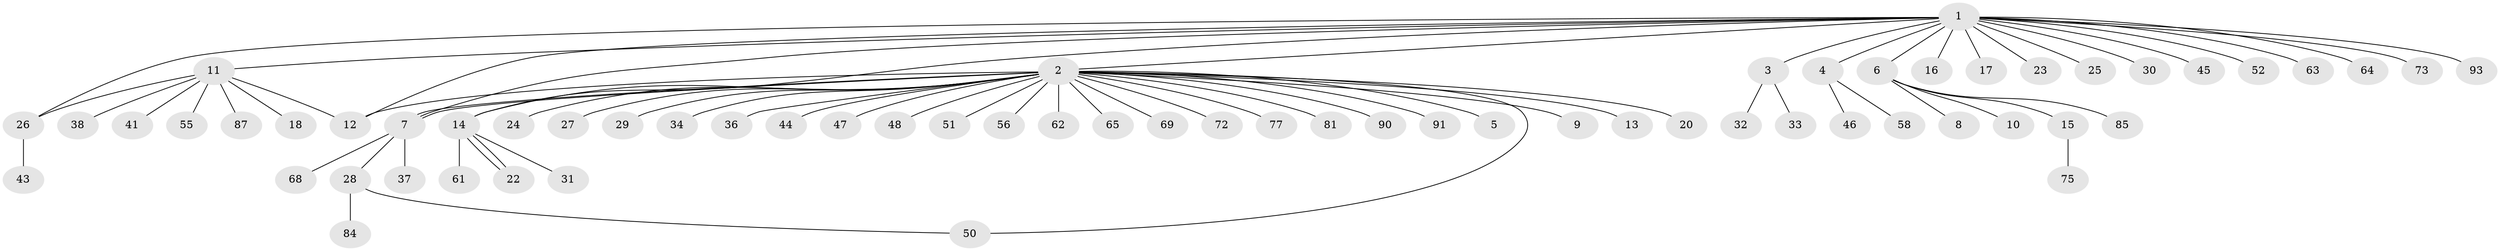 // original degree distribution, {20: 0.010526315789473684, 30: 0.010526315789473684, 3: 0.10526315789473684, 1: 0.6947368421052632, 5: 0.042105263157894736, 6: 0.031578947368421054, 4: 0.021052631578947368, 2: 0.08421052631578947}
// Generated by graph-tools (version 1.1) at 2025/17/03/04/25 18:17:59]
// undirected, 66 vertices, 73 edges
graph export_dot {
graph [start="1"]
  node [color=gray90,style=filled];
  1;
  2 [super="+35+21+39"];
  3;
  4;
  5;
  6;
  7;
  8;
  9;
  10;
  11 [super="+19"];
  12 [super="+92+49"];
  13 [super="+57"];
  14;
  15;
  16;
  17 [super="+42+83"];
  18;
  20;
  22 [super="+60+66+71"];
  23;
  24;
  25;
  26 [super="+54+53"];
  27;
  28;
  29;
  30;
  31;
  32 [super="+76+95"];
  33;
  34;
  36;
  37;
  38;
  41;
  43;
  44;
  45;
  46;
  47;
  48;
  50 [super="+82+59"];
  51;
  52;
  55 [super="+80"];
  56;
  58;
  61;
  62;
  63 [super="+74"];
  64;
  65;
  68;
  69;
  72;
  73 [super="+89+78"];
  75;
  77;
  81;
  84;
  85;
  87;
  90;
  91;
  93;
  1 -- 2;
  1 -- 3;
  1 -- 4;
  1 -- 6;
  1 -- 7;
  1 -- 11;
  1 -- 12;
  1 -- 14;
  1 -- 16;
  1 -- 17;
  1 -- 23;
  1 -- 25;
  1 -- 26;
  1 -- 30;
  1 -- 45;
  1 -- 52;
  1 -- 63;
  1 -- 64;
  1 -- 73;
  1 -- 93;
  2 -- 5;
  2 -- 7;
  2 -- 7;
  2 -- 9;
  2 -- 12;
  2 -- 13 [weight=2];
  2 -- 20;
  2 -- 24;
  2 -- 27;
  2 -- 29;
  2 -- 34;
  2 -- 36;
  2 -- 48;
  2 -- 51;
  2 -- 56;
  2 -- 62;
  2 -- 65;
  2 -- 69;
  2 -- 72;
  2 -- 77;
  2 -- 81;
  2 -- 90;
  2 -- 91;
  2 -- 50;
  2 -- 44;
  2 -- 14;
  2 -- 47;
  3 -- 32;
  3 -- 33;
  4 -- 46;
  4 -- 58;
  6 -- 8;
  6 -- 10;
  6 -- 15;
  6 -- 85;
  7 -- 28;
  7 -- 37;
  7 -- 68;
  11 -- 18;
  11 -- 55;
  11 -- 87;
  11 -- 12;
  11 -- 41;
  11 -- 26;
  11 -- 38;
  14 -- 22;
  14 -- 22;
  14 -- 31;
  14 -- 61;
  15 -- 75;
  26 -- 43;
  28 -- 50;
  28 -- 84;
}

